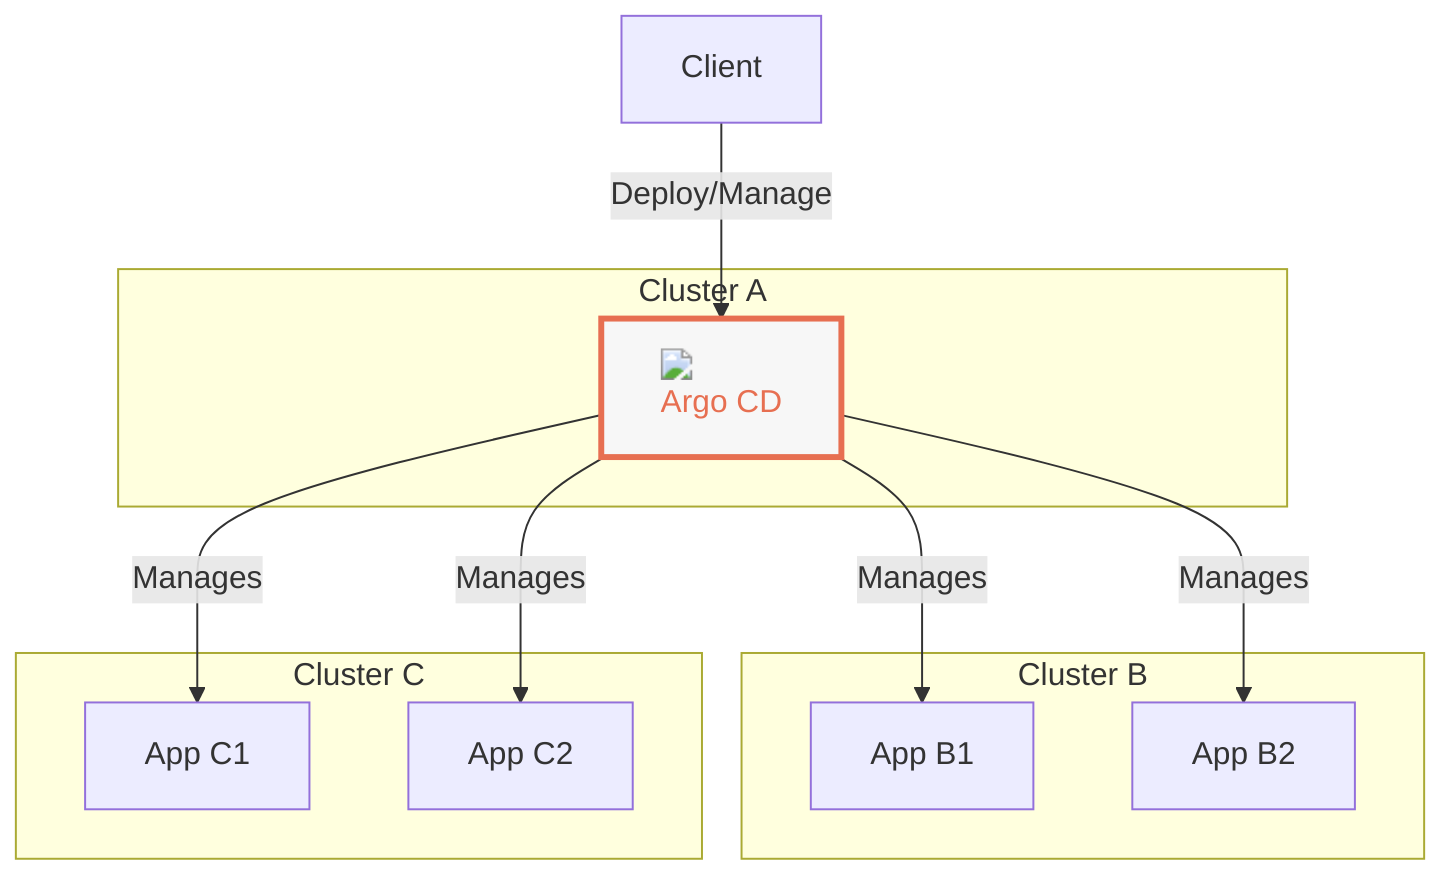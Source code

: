 graph TD
  client["Client"]
  
  subgraph Cluster_A["Cluster A"]
    direction TB
    argo["<img src='image.png' width='32'/> Argo CD"]
  end

  subgraph Cluster_B["Cluster B"]
    direction TB
    app_b1["App B1"]
    app_b2["App B2"]
  end

  subgraph Cluster_C["Cluster C"]
    direction TB
    app_c1["App C1"]
    app_c2["App C2"]
  end

  client-- Deploy/Manage -->argo
  argo-- Manages -->app_b1
  argo-- Manages -->app_b2
  argo-- Manages -->app_c1
  argo-- Manages -->app_c2

  %% Styling
  classDef argo fill:#f7f7f7,stroke:#e76f51,stroke-width:3px,color:#e76f51;
  class argo argo;